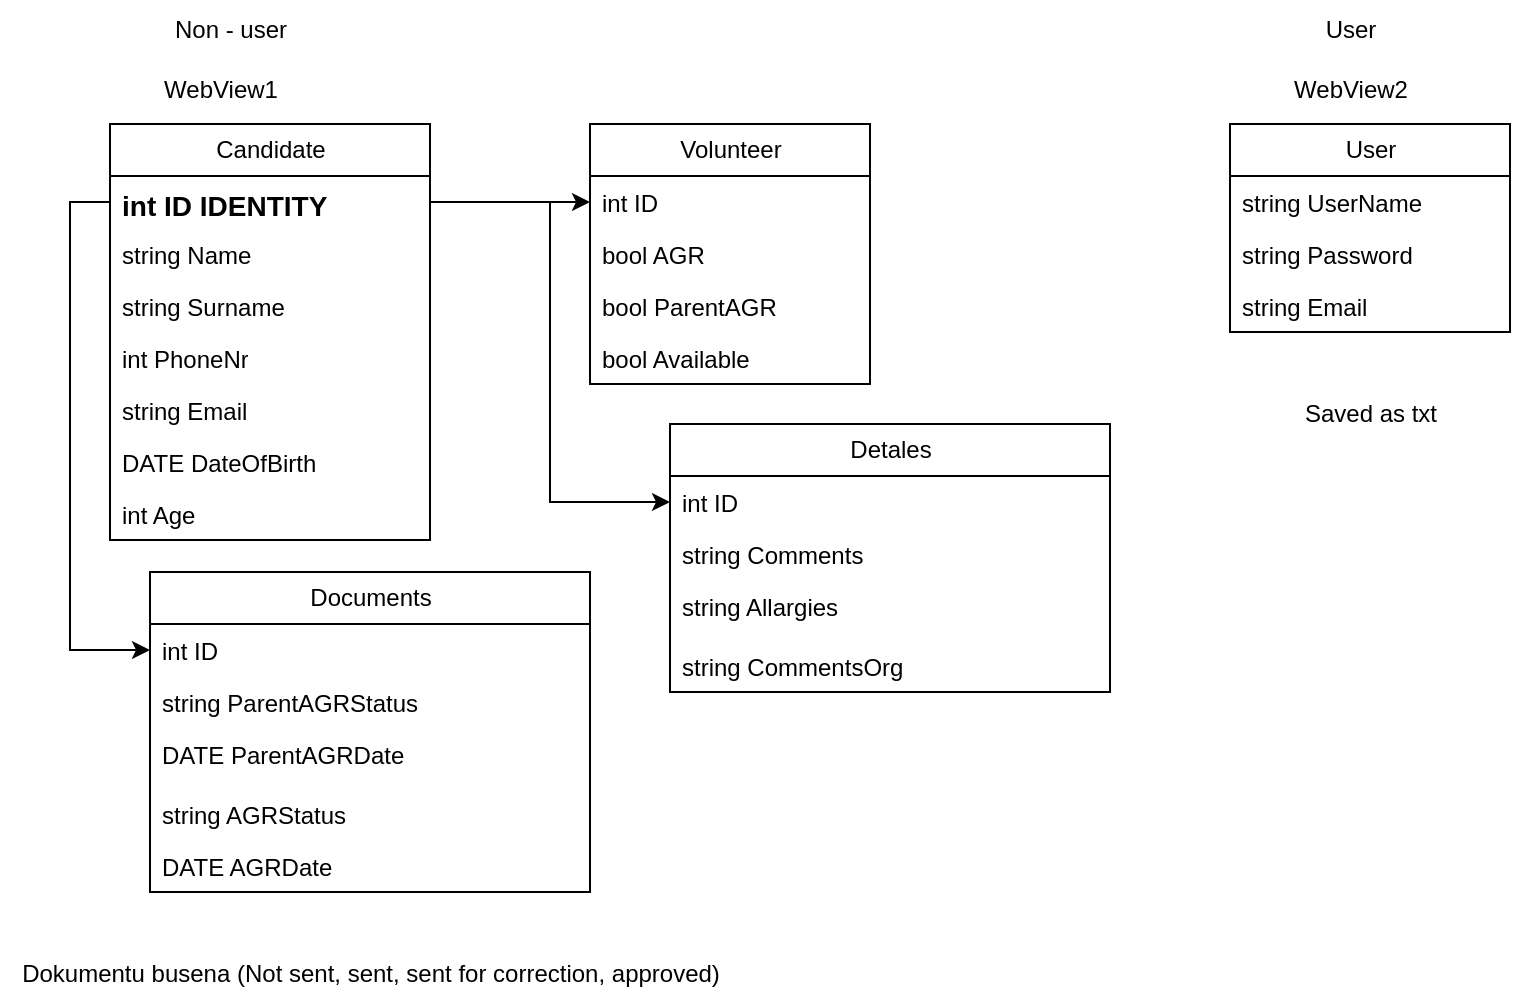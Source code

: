 <mxfile version="24.5.4" type="github">
  <diagram name="Puslapis-1" id="UVIPg01W4hZlzsbBDBG8">
    <mxGraphModel dx="1434" dy="746" grid="1" gridSize="10" guides="1" tooltips="1" connect="1" arrows="1" fold="1" page="1" pageScale="1" pageWidth="827" pageHeight="1169" math="0" shadow="0">
      <root>
        <mxCell id="0" />
        <mxCell id="1" parent="0" />
        <mxCell id="_KviO57FDSFQ6hGUb3Ca-7" value="Documents" style="swimlane;fontStyle=0;childLayout=stackLayout;horizontal=1;startSize=26;fillColor=none;horizontalStack=0;resizeParent=1;resizeParentMax=0;resizeLast=0;collapsible=1;marginBottom=0;html=1;" parent="1" vertex="1">
          <mxGeometry x="100" y="304" width="220" height="160" as="geometry" />
        </mxCell>
        <mxCell id="_KviO57FDSFQ6hGUb3Ca-8" value="int ID" style="text;strokeColor=none;fillColor=none;align=left;verticalAlign=top;spacingLeft=4;spacingRight=4;overflow=hidden;rotatable=0;points=[[0,0.5],[1,0.5]];portConstraint=eastwest;whiteSpace=wrap;html=1;" parent="_KviO57FDSFQ6hGUb3Ca-7" vertex="1">
          <mxGeometry y="26" width="220" height="26" as="geometry" />
        </mxCell>
        <mxCell id="_KviO57FDSFQ6hGUb3Ca-9" value="string ParentAGRStatus" style="text;strokeColor=none;fillColor=none;align=left;verticalAlign=top;spacingLeft=4;spacingRight=4;overflow=hidden;rotatable=0;points=[[0,0.5],[1,0.5]];portConstraint=eastwest;whiteSpace=wrap;html=1;" parent="_KviO57FDSFQ6hGUb3Ca-7" vertex="1">
          <mxGeometry y="52" width="220" height="26" as="geometry" />
        </mxCell>
        <mxCell id="_KviO57FDSFQ6hGUb3Ca-23" value="DATE ParentAGRDate" style="text;strokeColor=none;fillColor=none;align=left;verticalAlign=top;spacingLeft=4;spacingRight=4;overflow=hidden;rotatable=0;points=[[0,0.5],[1,0.5]];portConstraint=eastwest;whiteSpace=wrap;html=1;" parent="_KviO57FDSFQ6hGUb3Ca-7" vertex="1">
          <mxGeometry y="78" width="220" height="30" as="geometry" />
        </mxCell>
        <mxCell id="H-v8OnC2KL02XjU1d8sD-5" value="string AGRStatus" style="text;strokeColor=none;fillColor=none;align=left;verticalAlign=top;spacingLeft=4;spacingRight=4;overflow=hidden;rotatable=0;points=[[0,0.5],[1,0.5]];portConstraint=eastwest;whiteSpace=wrap;html=1;" vertex="1" parent="_KviO57FDSFQ6hGUb3Ca-7">
          <mxGeometry y="108" width="220" height="26" as="geometry" />
        </mxCell>
        <mxCell id="_KviO57FDSFQ6hGUb3Ca-24" value="DATE AGRDate&lt;div&gt;&lt;br&gt;&lt;/div&gt;" style="text;strokeColor=none;fillColor=none;align=left;verticalAlign=top;spacingLeft=4;spacingRight=4;overflow=hidden;rotatable=0;points=[[0,0.5],[1,0.5]];portConstraint=eastwest;whiteSpace=wrap;html=1;" parent="_KviO57FDSFQ6hGUb3Ca-7" vertex="1">
          <mxGeometry y="134" width="220" height="26" as="geometry" />
        </mxCell>
        <mxCell id="_KviO57FDSFQ6hGUb3Ca-11" value="Volunteer" style="swimlane;fontStyle=0;childLayout=stackLayout;horizontal=1;startSize=26;fillColor=none;horizontalStack=0;resizeParent=1;resizeParentMax=0;resizeLast=0;collapsible=1;marginBottom=0;html=1;" parent="1" vertex="1">
          <mxGeometry x="320" y="80" width="140" height="130" as="geometry" />
        </mxCell>
        <mxCell id="_KviO57FDSFQ6hGUb3Ca-12" value="int ID" style="text;strokeColor=none;fillColor=none;align=left;verticalAlign=top;spacingLeft=4;spacingRight=4;overflow=hidden;rotatable=0;points=[[0,0.5],[1,0.5]];portConstraint=eastwest;whiteSpace=wrap;html=1;" parent="_KviO57FDSFQ6hGUb3Ca-11" vertex="1">
          <mxGeometry y="26" width="140" height="26" as="geometry" />
        </mxCell>
        <mxCell id="_KviO57FDSFQ6hGUb3Ca-14" value="bool AGR" style="text;strokeColor=none;fillColor=none;align=left;verticalAlign=top;spacingLeft=4;spacingRight=4;overflow=hidden;rotatable=0;points=[[0,0.5],[1,0.5]];portConstraint=eastwest;whiteSpace=wrap;html=1;" parent="_KviO57FDSFQ6hGUb3Ca-11" vertex="1">
          <mxGeometry y="52" width="140" height="26" as="geometry" />
        </mxCell>
        <mxCell id="H-v8OnC2KL02XjU1d8sD-4" value="bool ParentAGR" style="text;strokeColor=none;fillColor=none;align=left;verticalAlign=top;spacingLeft=4;spacingRight=4;overflow=hidden;rotatable=0;points=[[0,0.5],[1,0.5]];portConstraint=eastwest;whiteSpace=wrap;html=1;" vertex="1" parent="_KviO57FDSFQ6hGUb3Ca-11">
          <mxGeometry y="78" width="140" height="26" as="geometry" />
        </mxCell>
        <mxCell id="H-v8OnC2KL02XjU1d8sD-3" value="bool Available" style="text;strokeColor=none;fillColor=none;align=left;verticalAlign=top;spacingLeft=4;spacingRight=4;overflow=hidden;rotatable=0;points=[[0,0.5],[1,0.5]];portConstraint=eastwest;whiteSpace=wrap;html=1;" vertex="1" parent="_KviO57FDSFQ6hGUb3Ca-11">
          <mxGeometry y="104" width="140" height="26" as="geometry" />
        </mxCell>
        <mxCell id="_KviO57FDSFQ6hGUb3Ca-15" value="Candidate" style="swimlane;fontStyle=0;childLayout=stackLayout;horizontal=1;startSize=26;fillColor=none;horizontalStack=0;resizeParent=1;resizeParentMax=0;resizeLast=0;collapsible=1;marginBottom=0;html=1;" parent="1" vertex="1">
          <mxGeometry x="80" y="80" width="160" height="208" as="geometry">
            <mxRectangle x="80" y="80" width="90" height="30" as="alternateBounds" />
          </mxGeometry>
        </mxCell>
        <mxCell id="_KviO57FDSFQ6hGUb3Ca-16" value="int ID IDENTITY" style="text;strokeColor=none;fillColor=none;align=left;verticalAlign=top;spacingLeft=4;spacingRight=4;overflow=hidden;rotatable=0;points=[[0,0.5],[1,0.5]];portConstraint=eastwest;whiteSpace=wrap;html=1;fontStyle=1;fontSize=14;" parent="_KviO57FDSFQ6hGUb3Ca-15" vertex="1">
          <mxGeometry y="26" width="160" height="26" as="geometry" />
        </mxCell>
        <mxCell id="_KviO57FDSFQ6hGUb3Ca-17" value="string Name" style="text;strokeColor=none;fillColor=none;align=left;verticalAlign=top;spacingLeft=4;spacingRight=4;overflow=hidden;rotatable=0;points=[[0,0.5],[1,0.5]];portConstraint=eastwest;whiteSpace=wrap;html=1;" parent="_KviO57FDSFQ6hGUb3Ca-15" vertex="1">
          <mxGeometry y="52" width="160" height="26" as="geometry" />
        </mxCell>
        <mxCell id="_KviO57FDSFQ6hGUb3Ca-18" value="string Surname" style="text;strokeColor=none;fillColor=none;align=left;verticalAlign=top;spacingLeft=4;spacingRight=4;overflow=hidden;rotatable=0;points=[[0,0.5],[1,0.5]];portConstraint=eastwest;whiteSpace=wrap;html=1;" parent="_KviO57FDSFQ6hGUb3Ca-15" vertex="1">
          <mxGeometry y="78" width="160" height="26" as="geometry" />
        </mxCell>
        <mxCell id="H-v8OnC2KL02XjU1d8sD-1" value="int PhoneNr" style="text;strokeColor=none;fillColor=none;align=left;verticalAlign=top;spacingLeft=4;spacingRight=4;overflow=hidden;rotatable=0;points=[[0,0.5],[1,0.5]];portConstraint=eastwest;whiteSpace=wrap;html=1;" vertex="1" parent="_KviO57FDSFQ6hGUb3Ca-15">
          <mxGeometry y="104" width="160" height="26" as="geometry" />
        </mxCell>
        <mxCell id="H-v8OnC2KL02XjU1d8sD-6" value="string Email" style="text;strokeColor=none;fillColor=none;align=left;verticalAlign=top;spacingLeft=4;spacingRight=4;overflow=hidden;rotatable=0;points=[[0,0.5],[1,0.5]];portConstraint=eastwest;whiteSpace=wrap;html=1;" vertex="1" parent="_KviO57FDSFQ6hGUb3Ca-15">
          <mxGeometry y="130" width="160" height="26" as="geometry" />
        </mxCell>
        <mxCell id="_KviO57FDSFQ6hGUb3Ca-19" value="DATE DateOfBirth" style="text;strokeColor=none;fillColor=none;align=left;verticalAlign=top;spacingLeft=4;spacingRight=4;overflow=hidden;rotatable=0;points=[[0,0.5],[1,0.5]];portConstraint=eastwest;whiteSpace=wrap;html=1;" parent="_KviO57FDSFQ6hGUb3Ca-15" vertex="1">
          <mxGeometry y="156" width="160" height="26" as="geometry" />
        </mxCell>
        <mxCell id="H-v8OnC2KL02XjU1d8sD-2" value="int Age" style="text;strokeColor=none;fillColor=none;align=left;verticalAlign=top;spacingLeft=4;spacingRight=4;overflow=hidden;rotatable=0;points=[[0,0.5],[1,0.5]];portConstraint=eastwest;whiteSpace=wrap;html=1;" vertex="1" parent="_KviO57FDSFQ6hGUb3Ca-15">
          <mxGeometry y="182" width="160" height="26" as="geometry" />
        </mxCell>
        <mxCell id="_KviO57FDSFQ6hGUb3Ca-22" value="Dokumentu busena (Not sent, sent, sent for correction, approved)" style="text;html=1;align=center;verticalAlign=middle;resizable=0;points=[];autosize=1;strokeColor=none;fillColor=none;" parent="1" vertex="1">
          <mxGeometry x="25" y="490" width="370" height="30" as="geometry" />
        </mxCell>
        <mxCell id="_KviO57FDSFQ6hGUb3Ca-26" style="edgeStyle=orthogonalEdgeStyle;rounded=0;orthogonalLoop=1;jettySize=auto;html=1;exitX=1;exitY=0.5;exitDx=0;exitDy=0;entryX=0;entryY=0.5;entryDx=0;entryDy=0;" parent="1" source="_KviO57FDSFQ6hGUb3Ca-16" target="_KviO57FDSFQ6hGUb3Ca-12" edge="1">
          <mxGeometry relative="1" as="geometry" />
        </mxCell>
        <mxCell id="_KviO57FDSFQ6hGUb3Ca-27" style="edgeStyle=orthogonalEdgeStyle;rounded=0;orthogonalLoop=1;jettySize=auto;html=1;exitX=0;exitY=0.5;exitDx=0;exitDy=0;entryX=0;entryY=0.5;entryDx=0;entryDy=0;" parent="1" source="_KviO57FDSFQ6hGUb3Ca-16" target="_KviO57FDSFQ6hGUb3Ca-8" edge="1">
          <mxGeometry relative="1" as="geometry" />
        </mxCell>
        <mxCell id="_KviO57FDSFQ6hGUb3Ca-28" value="Detales" style="swimlane;fontStyle=0;childLayout=stackLayout;horizontal=1;startSize=26;fillColor=none;horizontalStack=0;resizeParent=1;resizeParentMax=0;resizeLast=0;collapsible=1;marginBottom=0;html=1;" parent="1" vertex="1">
          <mxGeometry x="360" y="230" width="220" height="134" as="geometry" />
        </mxCell>
        <mxCell id="_KviO57FDSFQ6hGUb3Ca-29" value="int ID" style="text;strokeColor=none;fillColor=none;align=left;verticalAlign=top;spacingLeft=4;spacingRight=4;overflow=hidden;rotatable=0;points=[[0,0.5],[1,0.5]];portConstraint=eastwest;whiteSpace=wrap;html=1;" parent="_KviO57FDSFQ6hGUb3Ca-28" vertex="1">
          <mxGeometry y="26" width="220" height="26" as="geometry" />
        </mxCell>
        <mxCell id="_KviO57FDSFQ6hGUb3Ca-30" value="string Comments" style="text;strokeColor=none;fillColor=none;align=left;verticalAlign=top;spacingLeft=4;spacingRight=4;overflow=hidden;rotatable=0;points=[[0,0.5],[1,0.5]];portConstraint=eastwest;whiteSpace=wrap;html=1;" parent="_KviO57FDSFQ6hGUb3Ca-28" vertex="1">
          <mxGeometry y="52" width="220" height="26" as="geometry" />
        </mxCell>
        <mxCell id="_KviO57FDSFQ6hGUb3Ca-31" value="string Allargies" style="text;strokeColor=none;fillColor=none;align=left;verticalAlign=top;spacingLeft=4;spacingRight=4;overflow=hidden;rotatable=0;points=[[0,0.5],[1,0.5]];portConstraint=eastwest;whiteSpace=wrap;html=1;" parent="_KviO57FDSFQ6hGUb3Ca-28" vertex="1">
          <mxGeometry y="78" width="220" height="30" as="geometry" />
        </mxCell>
        <mxCell id="_KviO57FDSFQ6hGUb3Ca-32" value="string CommentsOrg" style="text;strokeColor=none;fillColor=none;align=left;verticalAlign=top;spacingLeft=4;spacingRight=4;overflow=hidden;rotatable=0;points=[[0,0.5],[1,0.5]];portConstraint=eastwest;whiteSpace=wrap;html=1;" parent="_KviO57FDSFQ6hGUb3Ca-28" vertex="1">
          <mxGeometry y="108" width="220" height="26" as="geometry" />
        </mxCell>
        <mxCell id="_KviO57FDSFQ6hGUb3Ca-34" style="edgeStyle=orthogonalEdgeStyle;rounded=0;orthogonalLoop=1;jettySize=auto;html=1;exitX=1;exitY=0.5;exitDx=0;exitDy=0;entryX=0;entryY=0.5;entryDx=0;entryDy=0;" parent="1" source="_KviO57FDSFQ6hGUb3Ca-16" target="_KviO57FDSFQ6hGUb3Ca-29" edge="1">
          <mxGeometry relative="1" as="geometry" />
        </mxCell>
        <mxCell id="H-v8OnC2KL02XjU1d8sD-7" value="Non - user" style="text;html=1;align=center;verticalAlign=middle;resizable=0;points=[];autosize=1;strokeColor=none;fillColor=none;" vertex="1" parent="1">
          <mxGeometry x="100" y="18" width="80" height="30" as="geometry" />
        </mxCell>
        <mxCell id="H-v8OnC2KL02XjU1d8sD-8" value="User" style="text;html=1;align=center;verticalAlign=middle;resizable=0;points=[];autosize=1;strokeColor=none;fillColor=none;" vertex="1" parent="1">
          <mxGeometry x="675" y="18" width="50" height="30" as="geometry" />
        </mxCell>
        <mxCell id="H-v8OnC2KL02XjU1d8sD-9" value="WebView1" style="text;html=1;align=center;verticalAlign=middle;resizable=0;points=[];autosize=1;strokeColor=none;fillColor=none;" vertex="1" parent="1">
          <mxGeometry x="95" y="48" width="80" height="30" as="geometry" />
        </mxCell>
        <mxCell id="H-v8OnC2KL02XjU1d8sD-12" value="WebView2" style="text;html=1;align=center;verticalAlign=middle;resizable=0;points=[];autosize=1;strokeColor=none;fillColor=none;" vertex="1" parent="1">
          <mxGeometry x="660" y="48" width="80" height="30" as="geometry" />
        </mxCell>
        <mxCell id="H-v8OnC2KL02XjU1d8sD-13" value="User" style="swimlane;fontStyle=0;childLayout=stackLayout;horizontal=1;startSize=26;fillColor=none;horizontalStack=0;resizeParent=1;resizeParentMax=0;resizeLast=0;collapsible=1;marginBottom=0;html=1;" vertex="1" parent="1">
          <mxGeometry x="640" y="80" width="140" height="104" as="geometry" />
        </mxCell>
        <mxCell id="H-v8OnC2KL02XjU1d8sD-15" value="string UserName" style="text;strokeColor=none;fillColor=none;align=left;verticalAlign=top;spacingLeft=4;spacingRight=4;overflow=hidden;rotatable=0;points=[[0,0.5],[1,0.5]];portConstraint=eastwest;whiteSpace=wrap;html=1;" vertex="1" parent="H-v8OnC2KL02XjU1d8sD-13">
          <mxGeometry y="26" width="140" height="26" as="geometry" />
        </mxCell>
        <mxCell id="H-v8OnC2KL02XjU1d8sD-16" value="string Password" style="text;strokeColor=none;fillColor=none;align=left;verticalAlign=top;spacingLeft=4;spacingRight=4;overflow=hidden;rotatable=0;points=[[0,0.5],[1,0.5]];portConstraint=eastwest;whiteSpace=wrap;html=1;" vertex="1" parent="H-v8OnC2KL02XjU1d8sD-13">
          <mxGeometry y="52" width="140" height="26" as="geometry" />
        </mxCell>
        <mxCell id="H-v8OnC2KL02XjU1d8sD-17" value="string Email" style="text;strokeColor=none;fillColor=none;align=left;verticalAlign=top;spacingLeft=4;spacingRight=4;overflow=hidden;rotatable=0;points=[[0,0.5],[1,0.5]];portConstraint=eastwest;whiteSpace=wrap;html=1;" vertex="1" parent="H-v8OnC2KL02XjU1d8sD-13">
          <mxGeometry y="78" width="140" height="26" as="geometry" />
        </mxCell>
        <mxCell id="H-v8OnC2KL02XjU1d8sD-18" value="Saved as txt" style="text;html=1;align=center;verticalAlign=middle;resizable=0;points=[];autosize=1;strokeColor=none;fillColor=none;" vertex="1" parent="1">
          <mxGeometry x="665" y="210" width="90" height="30" as="geometry" />
        </mxCell>
      </root>
    </mxGraphModel>
  </diagram>
</mxfile>
